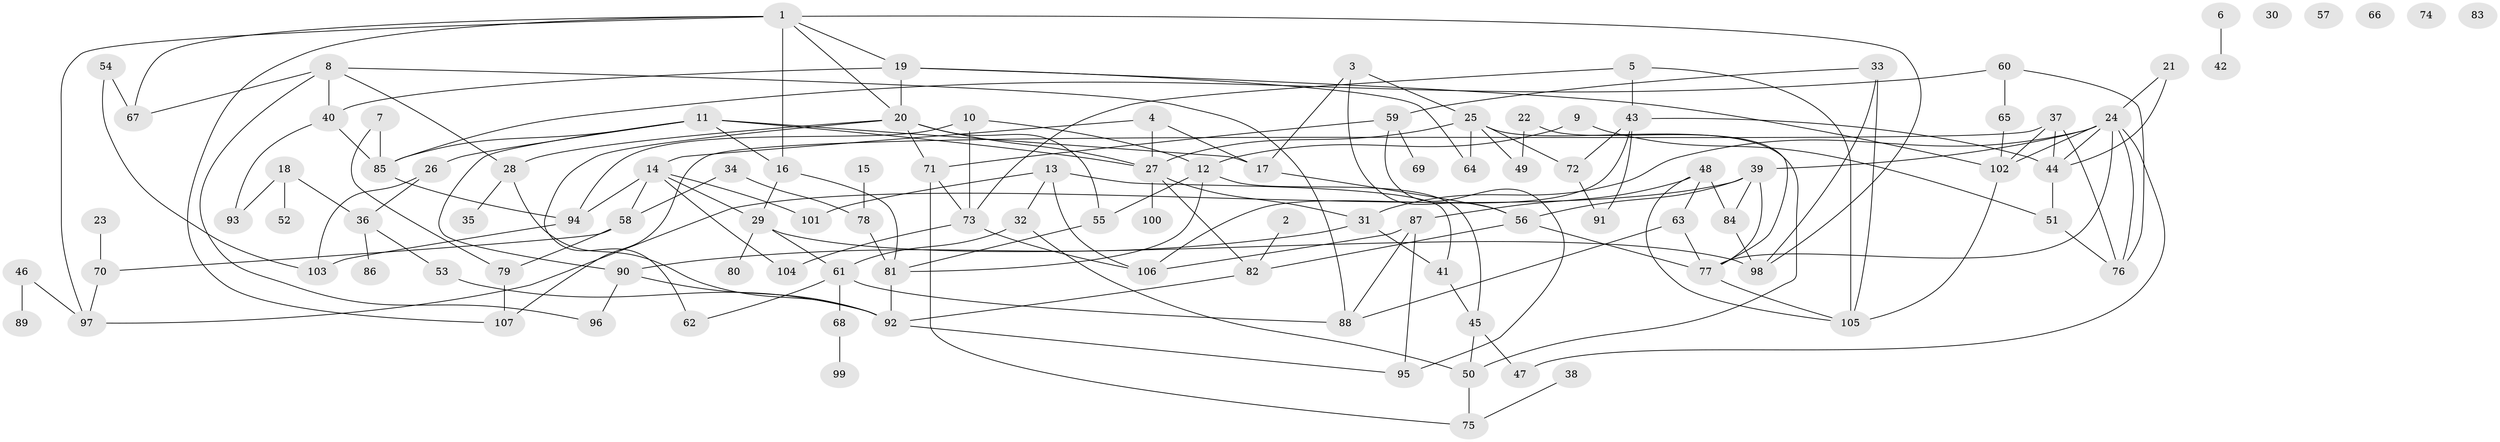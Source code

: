 // coarse degree distribution, {3: 0.1875, 9: 0.020833333333333332, 18: 0.020833333333333332, 6: 0.08333333333333333, 7: 0.0625, 5: 0.08333333333333333, 10: 0.020833333333333332, 8: 0.08333333333333333, 4: 0.14583333333333334, 2: 0.1875, 1: 0.10416666666666667}
// Generated by graph-tools (version 1.1) at 2025/48/03/04/25 22:48:31]
// undirected, 107 vertices, 171 edges
graph export_dot {
  node [color=gray90,style=filled];
  1;
  2;
  3;
  4;
  5;
  6;
  7;
  8;
  9;
  10;
  11;
  12;
  13;
  14;
  15;
  16;
  17;
  18;
  19;
  20;
  21;
  22;
  23;
  24;
  25;
  26;
  27;
  28;
  29;
  30;
  31;
  32;
  33;
  34;
  35;
  36;
  37;
  38;
  39;
  40;
  41;
  42;
  43;
  44;
  45;
  46;
  47;
  48;
  49;
  50;
  51;
  52;
  53;
  54;
  55;
  56;
  57;
  58;
  59;
  60;
  61;
  62;
  63;
  64;
  65;
  66;
  67;
  68;
  69;
  70;
  71;
  72;
  73;
  74;
  75;
  76;
  77;
  78;
  79;
  80;
  81;
  82;
  83;
  84;
  85;
  86;
  87;
  88;
  89;
  90;
  91;
  92;
  93;
  94;
  95;
  96;
  97;
  98;
  99;
  100;
  101;
  102;
  103;
  104;
  105;
  106;
  107;
  1 -- 16;
  1 -- 19;
  1 -- 20;
  1 -- 67;
  1 -- 97;
  1 -- 98;
  1 -- 107;
  2 -- 82;
  3 -- 17;
  3 -- 25;
  3 -- 56;
  4 -- 14;
  4 -- 17;
  4 -- 27;
  5 -- 43;
  5 -- 73;
  5 -- 105;
  6 -- 42;
  7 -- 79;
  7 -- 85;
  8 -- 28;
  8 -- 40;
  8 -- 67;
  8 -- 88;
  8 -- 96;
  9 -- 12;
  9 -- 51;
  10 -- 12;
  10 -- 73;
  10 -- 94;
  11 -- 16;
  11 -- 17;
  11 -- 26;
  11 -- 27;
  11 -- 85;
  11 -- 90;
  12 -- 45;
  12 -- 55;
  12 -- 81;
  13 -- 32;
  13 -- 41;
  13 -- 101;
  13 -- 106;
  14 -- 29;
  14 -- 58;
  14 -- 94;
  14 -- 101;
  14 -- 104;
  15 -- 78;
  16 -- 29;
  16 -- 81;
  17 -- 56;
  18 -- 36;
  18 -- 52;
  18 -- 93;
  19 -- 20;
  19 -- 40;
  19 -- 64;
  19 -- 102;
  20 -- 27;
  20 -- 28;
  20 -- 55;
  20 -- 62;
  20 -- 71;
  21 -- 24;
  21 -- 44;
  22 -- 49;
  22 -- 77;
  23 -- 70;
  24 -- 31;
  24 -- 39;
  24 -- 44;
  24 -- 47;
  24 -- 76;
  24 -- 77;
  24 -- 102;
  25 -- 27;
  25 -- 49;
  25 -- 50;
  25 -- 64;
  25 -- 72;
  26 -- 36;
  26 -- 103;
  27 -- 31;
  27 -- 82;
  27 -- 100;
  28 -- 35;
  28 -- 92;
  29 -- 61;
  29 -- 80;
  29 -- 98;
  31 -- 41;
  31 -- 90;
  32 -- 50;
  32 -- 61;
  33 -- 59;
  33 -- 98;
  33 -- 105;
  34 -- 58;
  34 -- 78;
  36 -- 53;
  36 -- 86;
  37 -- 44;
  37 -- 76;
  37 -- 102;
  37 -- 107;
  38 -- 75;
  39 -- 56;
  39 -- 77;
  39 -- 84;
  39 -- 97;
  40 -- 85;
  40 -- 93;
  41 -- 45;
  43 -- 44;
  43 -- 72;
  43 -- 91;
  43 -- 106;
  44 -- 51;
  45 -- 47;
  45 -- 50;
  46 -- 89;
  46 -- 97;
  48 -- 63;
  48 -- 84;
  48 -- 87;
  48 -- 105;
  50 -- 75;
  51 -- 76;
  53 -- 92;
  54 -- 67;
  54 -- 103;
  55 -- 81;
  56 -- 77;
  56 -- 82;
  58 -- 70;
  58 -- 79;
  59 -- 69;
  59 -- 71;
  59 -- 95;
  60 -- 65;
  60 -- 76;
  60 -- 85;
  61 -- 62;
  61 -- 68;
  61 -- 88;
  63 -- 77;
  63 -- 88;
  65 -- 102;
  68 -- 99;
  70 -- 97;
  71 -- 73;
  71 -- 75;
  72 -- 91;
  73 -- 104;
  73 -- 106;
  77 -- 105;
  78 -- 81;
  79 -- 107;
  81 -- 92;
  82 -- 92;
  84 -- 98;
  85 -- 94;
  87 -- 88;
  87 -- 95;
  87 -- 106;
  90 -- 92;
  90 -- 96;
  92 -- 95;
  94 -- 103;
  102 -- 105;
}
